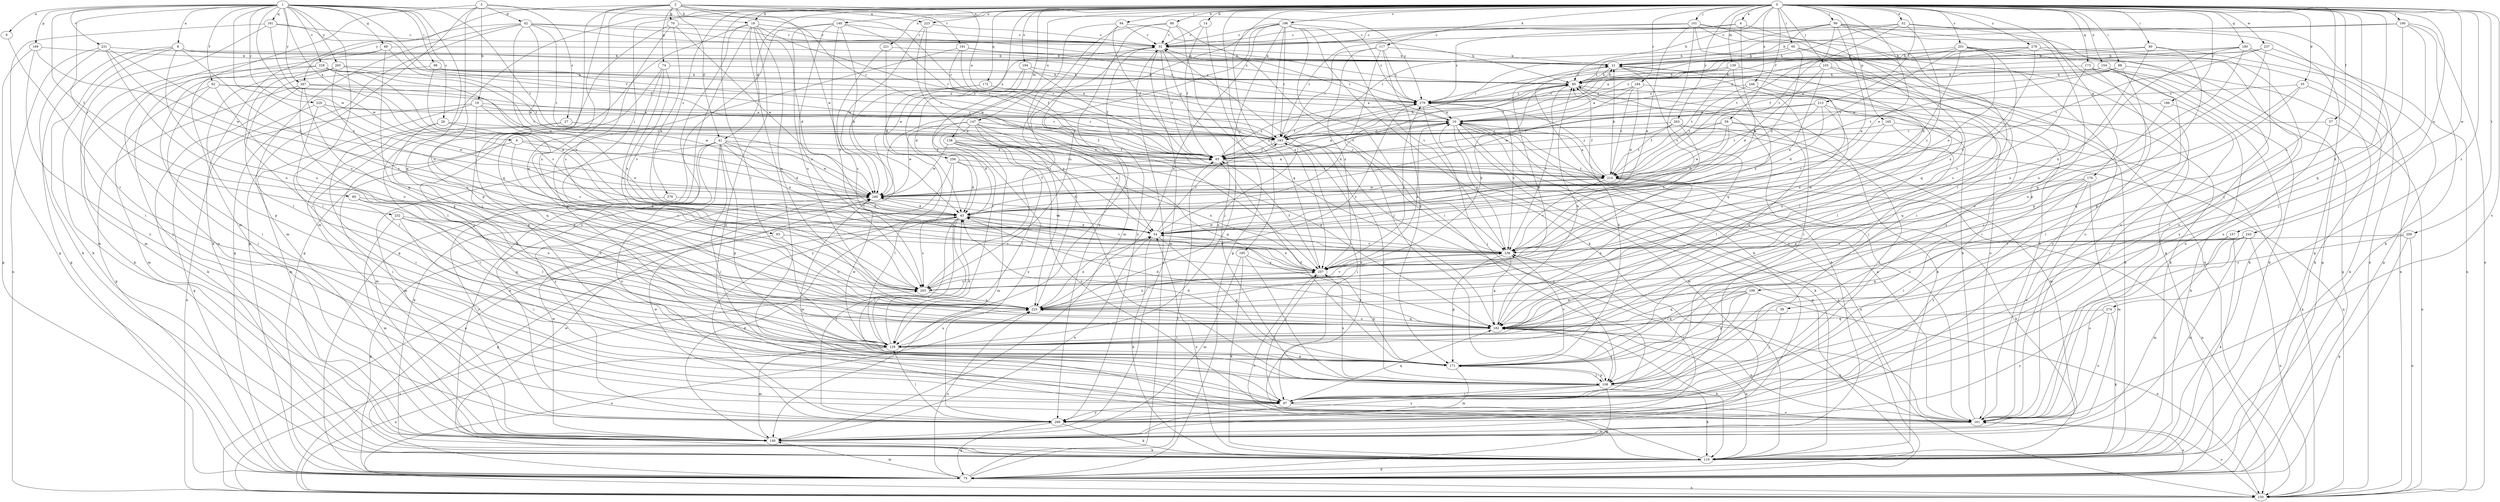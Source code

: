 strict digraph  {
0;
1;
2;
3;
4;
6;
8;
9;
10;
14;
18;
19;
21;
26;
27;
32;
35;
39;
41;
42;
43;
52;
54;
57;
59;
60;
62;
65;
68;
70;
74;
75;
80;
85;
88;
90;
93;
94;
95;
96;
97;
99;
101;
103;
108;
117;
119;
129;
138;
139;
140;
147;
149;
150;
154;
157;
161;
165;
169;
171;
172;
173;
176;
180;
181;
182;
184;
186;
190;
191;
193;
194;
195;
196;
199;
201;
203;
209;
213;
214;
221;
223;
225;
228;
229;
231;
232;
236;
237;
243;
246;
248;
256;
257;
263;
265;
267;
268;
274;
276;
278;
279;
0 -> 4  [label=a];
0 -> 14  [label=b];
0 -> 18  [label=b];
0 -> 35  [label=d];
0 -> 39  [label=d];
0 -> 41  [label=d];
0 -> 52  [label=e];
0 -> 54  [label=e];
0 -> 57  [label=f];
0 -> 59  [label=f];
0 -> 80  [label=h];
0 -> 85  [label=h];
0 -> 88  [label=i];
0 -> 90  [label=i];
0 -> 93  [label=i];
0 -> 94  [label=i];
0 -> 95  [label=i];
0 -> 99  [label=j];
0 -> 101  [label=j];
0 -> 103  [label=j];
0 -> 108  [label=j];
0 -> 117  [label=k];
0 -> 129  [label=l];
0 -> 138  [label=m];
0 -> 139  [label=m];
0 -> 140  [label=m];
0 -> 147  [label=n];
0 -> 149  [label=n];
0 -> 154  [label=o];
0 -> 157  [label=o];
0 -> 161  [label=o];
0 -> 165  [label=p];
0 -> 172  [label=q];
0 -> 173  [label=q];
0 -> 176  [label=q];
0 -> 180  [label=q];
0 -> 184  [label=r];
0 -> 186  [label=r];
0 -> 190  [label=r];
0 -> 194  [label=s];
0 -> 195  [label=s];
0 -> 196  [label=s];
0 -> 199  [label=s];
0 -> 201  [label=s];
0 -> 209  [label=t];
0 -> 213  [label=t];
0 -> 221  [label=u];
0 -> 223  [label=u];
0 -> 237  [label=w];
0 -> 243  [label=w];
0 -> 248  [label=x];
0 -> 256  [label=x];
0 -> 257  [label=x];
0 -> 263  [label=y];
0 -> 274  [label=z];
0 -> 276  [label=z];
0 -> 278  [label=z];
1 -> 6  [label=a];
1 -> 8  [label=a];
1 -> 9  [label=a];
1 -> 26  [label=c];
1 -> 60  [label=f];
1 -> 62  [label=f];
1 -> 65  [label=f];
1 -> 68  [label=g];
1 -> 96  [label=i];
1 -> 97  [label=i];
1 -> 169  [label=p];
1 -> 181  [label=q];
1 -> 182  [label=q];
1 -> 214  [label=t];
1 -> 228  [label=v];
1 -> 229  [label=v];
1 -> 231  [label=v];
1 -> 232  [label=v];
1 -> 236  [label=v];
1 -> 246  [label=w];
1 -> 265  [label=y];
1 -> 267  [label=y];
1 -> 279  [label=z];
2 -> 10  [label=a];
2 -> 18  [label=b];
2 -> 41  [label=d];
2 -> 70  [label=g];
2 -> 74  [label=g];
2 -> 97  [label=i];
2 -> 182  [label=q];
2 -> 191  [label=r];
2 -> 193  [label=r];
2 -> 223  [label=u];
2 -> 225  [label=u];
2 -> 246  [label=w];
2 -> 267  [label=y];
3 -> 19  [label=b];
3 -> 27  [label=c];
3 -> 42  [label=d];
3 -> 75  [label=g];
3 -> 140  [label=m];
3 -> 193  [label=r];
3 -> 225  [label=u];
4 -> 32  [label=c];
4 -> 54  [label=e];
4 -> 182  [label=q];
4 -> 279  [label=z];
6 -> 65  [label=f];
6 -> 97  [label=i];
6 -> 203  [label=s];
6 -> 214  [label=t];
8 -> 21  [label=b];
8 -> 75  [label=g];
8 -> 119  [label=k];
8 -> 140  [label=m];
8 -> 203  [label=s];
8 -> 225  [label=u];
8 -> 279  [label=z];
9 -> 129  [label=l];
10 -> 32  [label=c];
10 -> 75  [label=g];
10 -> 119  [label=k];
10 -> 140  [label=m];
10 -> 150  [label=n];
10 -> 161  [label=o];
10 -> 193  [label=r];
14 -> 32  [label=c];
14 -> 65  [label=f];
14 -> 75  [label=g];
18 -> 32  [label=c];
18 -> 43  [label=d];
18 -> 75  [label=g];
18 -> 108  [label=j];
18 -> 119  [label=k];
18 -> 161  [label=o];
18 -> 193  [label=r];
18 -> 225  [label=u];
18 -> 268  [label=y];
19 -> 10  [label=a];
19 -> 140  [label=m];
19 -> 150  [label=n];
19 -> 182  [label=q];
19 -> 193  [label=r];
19 -> 203  [label=s];
21 -> 85  [label=h];
21 -> 97  [label=i];
21 -> 182  [label=q];
26 -> 54  [label=e];
26 -> 97  [label=i];
26 -> 182  [label=q];
26 -> 193  [label=r];
27 -> 97  [label=i];
27 -> 140  [label=m];
27 -> 193  [label=r];
27 -> 214  [label=t];
32 -> 21  [label=b];
32 -> 65  [label=f];
32 -> 108  [label=j];
32 -> 140  [label=m];
32 -> 246  [label=w];
32 -> 268  [label=y];
35 -> 119  [label=k];
35 -> 182  [label=q];
35 -> 225  [label=u];
35 -> 279  [label=z];
39 -> 108  [label=j];
39 -> 182  [label=q];
41 -> 43  [label=d];
41 -> 54  [label=e];
41 -> 65  [label=f];
41 -> 97  [label=i];
41 -> 119  [label=k];
41 -> 140  [label=m];
41 -> 161  [label=o];
41 -> 171  [label=p];
41 -> 246  [label=w];
41 -> 268  [label=y];
42 -> 32  [label=c];
42 -> 75  [label=g];
42 -> 85  [label=h];
42 -> 119  [label=k];
42 -> 140  [label=m];
42 -> 182  [label=q];
42 -> 214  [label=t];
42 -> 246  [label=w];
42 -> 279  [label=z];
43 -> 54  [label=e];
43 -> 75  [label=g];
43 -> 108  [label=j];
43 -> 129  [label=l];
43 -> 203  [label=s];
43 -> 236  [label=v];
43 -> 268  [label=y];
52 -> 32  [label=c];
52 -> 85  [label=h];
52 -> 150  [label=n];
52 -> 161  [label=o];
52 -> 214  [label=t];
52 -> 236  [label=v];
54 -> 85  [label=h];
54 -> 119  [label=k];
54 -> 171  [label=p];
54 -> 193  [label=r];
54 -> 236  [label=v];
54 -> 246  [label=w];
57 -> 119  [label=k];
57 -> 150  [label=n];
57 -> 193  [label=r];
59 -> 43  [label=d];
59 -> 65  [label=f];
59 -> 150  [label=n];
59 -> 182  [label=q];
59 -> 193  [label=r];
59 -> 246  [label=w];
60 -> 43  [label=d];
60 -> 129  [label=l];
60 -> 225  [label=u];
62 -> 97  [label=i];
62 -> 140  [label=m];
62 -> 193  [label=r];
62 -> 225  [label=u];
62 -> 279  [label=z];
65 -> 10  [label=a];
65 -> 214  [label=t];
65 -> 279  [label=z];
68 -> 21  [label=b];
68 -> 140  [label=m];
68 -> 182  [label=q];
68 -> 214  [label=t];
68 -> 268  [label=y];
70 -> 32  [label=c];
70 -> 54  [label=e];
70 -> 171  [label=p];
70 -> 203  [label=s];
70 -> 246  [label=w];
74 -> 85  [label=h];
74 -> 108  [label=j];
74 -> 203  [label=s];
74 -> 236  [label=v];
74 -> 257  [label=x];
75 -> 10  [label=a];
75 -> 32  [label=c];
75 -> 65  [label=f];
75 -> 140  [label=m];
75 -> 150  [label=n];
75 -> 161  [label=o];
75 -> 225  [label=u];
80 -> 32  [label=c];
80 -> 129  [label=l];
80 -> 182  [label=q];
80 -> 225  [label=u];
80 -> 236  [label=v];
85 -> 21  [label=b];
85 -> 119  [label=k];
85 -> 161  [label=o];
85 -> 236  [label=v];
85 -> 279  [label=z];
88 -> 10  [label=a];
88 -> 85  [label=h];
88 -> 108  [label=j];
88 -> 119  [label=k];
88 -> 214  [label=t];
90 -> 10  [label=a];
90 -> 21  [label=b];
90 -> 75  [label=g];
90 -> 171  [label=p];
90 -> 225  [label=u];
93 -> 75  [label=g];
93 -> 225  [label=u];
93 -> 236  [label=v];
94 -> 32  [label=c];
94 -> 65  [label=f];
94 -> 85  [label=h];
94 -> 140  [label=m];
94 -> 268  [label=y];
95 -> 21  [label=b];
95 -> 43  [label=d];
95 -> 161  [label=o];
95 -> 193  [label=r];
95 -> 257  [label=x];
96 -> 10  [label=a];
96 -> 54  [label=e];
96 -> 85  [label=h];
96 -> 129  [label=l];
97 -> 161  [label=o];
97 -> 182  [label=q];
97 -> 268  [label=y];
99 -> 32  [label=c];
99 -> 54  [label=e];
99 -> 75  [label=g];
99 -> 85  [label=h];
99 -> 129  [label=l];
99 -> 161  [label=o];
99 -> 171  [label=p];
99 -> 193  [label=r];
99 -> 214  [label=t];
101 -> 32  [label=c];
101 -> 54  [label=e];
101 -> 75  [label=g];
101 -> 97  [label=i];
101 -> 150  [label=n];
101 -> 193  [label=r];
101 -> 236  [label=v];
101 -> 268  [label=y];
103 -> 43  [label=d];
103 -> 54  [label=e];
103 -> 85  [label=h];
103 -> 97  [label=i];
103 -> 119  [label=k];
108 -> 75  [label=g];
108 -> 97  [label=i];
108 -> 119  [label=k];
108 -> 171  [label=p];
108 -> 193  [label=r];
108 -> 257  [label=x];
108 -> 268  [label=y];
117 -> 21  [label=b];
117 -> 108  [label=j];
117 -> 171  [label=p];
117 -> 193  [label=r];
117 -> 257  [label=x];
117 -> 279  [label=z];
119 -> 21  [label=b];
119 -> 54  [label=e];
119 -> 75  [label=g];
119 -> 182  [label=q];
119 -> 193  [label=r];
119 -> 246  [label=w];
119 -> 257  [label=x];
129 -> 43  [label=d];
129 -> 140  [label=m];
129 -> 150  [label=n];
129 -> 171  [label=p];
129 -> 225  [label=u];
129 -> 246  [label=w];
138 -> 65  [label=f];
138 -> 108  [label=j];
138 -> 129  [label=l];
138 -> 140  [label=m];
138 -> 161  [label=o];
138 -> 182  [label=q];
138 -> 246  [label=w];
139 -> 65  [label=f];
139 -> 85  [label=h];
139 -> 129  [label=l];
139 -> 214  [label=t];
139 -> 257  [label=x];
140 -> 21  [label=b];
140 -> 43  [label=d];
140 -> 54  [label=e];
140 -> 85  [label=h];
140 -> 119  [label=k];
140 -> 246  [label=w];
147 -> 43  [label=d];
147 -> 54  [label=e];
147 -> 65  [label=f];
147 -> 182  [label=q];
147 -> 193  [label=r];
147 -> 225  [label=u];
147 -> 246  [label=w];
147 -> 268  [label=y];
149 -> 32  [label=c];
149 -> 43  [label=d];
149 -> 65  [label=f];
149 -> 75  [label=g];
149 -> 203  [label=s];
149 -> 225  [label=u];
149 -> 257  [label=x];
150 -> 161  [label=o];
150 -> 203  [label=s];
150 -> 225  [label=u];
154 -> 75  [label=g];
154 -> 85  [label=h];
154 -> 97  [label=i];
154 -> 119  [label=k];
154 -> 279  [label=z];
157 -> 119  [label=k];
157 -> 140  [label=m];
157 -> 236  [label=v];
161 -> 10  [label=a];
161 -> 21  [label=b];
161 -> 85  [label=h];
161 -> 140  [label=m];
161 -> 182  [label=q];
161 -> 246  [label=w];
165 -> 129  [label=l];
165 -> 150  [label=n];
165 -> 171  [label=p];
165 -> 193  [label=r];
169 -> 21  [label=b];
169 -> 75  [label=g];
169 -> 246  [label=w];
169 -> 268  [label=y];
171 -> 43  [label=d];
171 -> 65  [label=f];
171 -> 85  [label=h];
171 -> 108  [label=j];
171 -> 140  [label=m];
171 -> 236  [label=v];
172 -> 10  [label=a];
172 -> 150  [label=n];
172 -> 268  [label=y];
172 -> 279  [label=z];
173 -> 85  [label=h];
173 -> 119  [label=k];
173 -> 161  [label=o];
173 -> 203  [label=s];
173 -> 268  [label=y];
176 -> 54  [label=e];
176 -> 97  [label=i];
176 -> 140  [label=m];
176 -> 161  [label=o];
176 -> 246  [label=w];
176 -> 268  [label=y];
180 -> 21  [label=b];
180 -> 65  [label=f];
180 -> 161  [label=o];
180 -> 171  [label=p];
180 -> 225  [label=u];
180 -> 257  [label=x];
181 -> 32  [label=c];
181 -> 65  [label=f];
181 -> 75  [label=g];
181 -> 97  [label=i];
181 -> 246  [label=w];
182 -> 43  [label=d];
182 -> 85  [label=h];
182 -> 108  [label=j];
182 -> 119  [label=k];
182 -> 129  [label=l];
182 -> 161  [label=o];
182 -> 225  [label=u];
184 -> 10  [label=a];
184 -> 43  [label=d];
184 -> 108  [label=j];
184 -> 214  [label=t];
184 -> 246  [label=w];
184 -> 279  [label=z];
186 -> 10  [label=a];
186 -> 97  [label=i];
186 -> 182  [label=q];
190 -> 21  [label=b];
190 -> 32  [label=c];
190 -> 108  [label=j];
190 -> 119  [label=k];
190 -> 150  [label=n];
190 -> 182  [label=q];
191 -> 21  [label=b];
191 -> 65  [label=f];
191 -> 171  [label=p];
191 -> 193  [label=r];
191 -> 279  [label=z];
193 -> 65  [label=f];
193 -> 85  [label=h];
193 -> 97  [label=i];
193 -> 161  [label=o];
193 -> 225  [label=u];
194 -> 43  [label=d];
194 -> 65  [label=f];
194 -> 85  [label=h];
194 -> 129  [label=l];
195 -> 108  [label=j];
195 -> 119  [label=k];
195 -> 140  [label=m];
195 -> 257  [label=x];
196 -> 32  [label=c];
196 -> 97  [label=i];
196 -> 119  [label=k];
196 -> 129  [label=l];
196 -> 193  [label=r];
196 -> 203  [label=s];
196 -> 225  [label=u];
196 -> 236  [label=v];
196 -> 246  [label=w];
196 -> 257  [label=x];
196 -> 279  [label=z];
199 -> 108  [label=j];
199 -> 129  [label=l];
199 -> 150  [label=n];
199 -> 171  [label=p];
199 -> 182  [label=q];
199 -> 225  [label=u];
201 -> 21  [label=b];
201 -> 43  [label=d];
201 -> 54  [label=e];
201 -> 75  [label=g];
201 -> 150  [label=n];
201 -> 193  [label=r];
201 -> 203  [label=s];
201 -> 214  [label=t];
203 -> 32  [label=c];
203 -> 225  [label=u];
203 -> 236  [label=v];
203 -> 279  [label=z];
209 -> 75  [label=g];
209 -> 150  [label=n];
209 -> 203  [label=s];
209 -> 236  [label=v];
213 -> 10  [label=a];
213 -> 43  [label=d];
213 -> 65  [label=f];
213 -> 214  [label=t];
213 -> 225  [label=u];
213 -> 257  [label=x];
214 -> 10  [label=a];
214 -> 21  [label=b];
214 -> 43  [label=d];
214 -> 119  [label=k];
214 -> 150  [label=n];
214 -> 182  [label=q];
214 -> 236  [label=v];
214 -> 246  [label=w];
214 -> 279  [label=z];
221 -> 21  [label=b];
221 -> 43  [label=d];
221 -> 203  [label=s];
223 -> 32  [label=c];
223 -> 54  [label=e];
223 -> 246  [label=w];
223 -> 257  [label=x];
225 -> 21  [label=b];
225 -> 54  [label=e];
225 -> 182  [label=q];
225 -> 257  [label=x];
228 -> 54  [label=e];
228 -> 85  [label=h];
228 -> 119  [label=k];
228 -> 161  [label=o];
228 -> 236  [label=v];
228 -> 246  [label=w];
229 -> 10  [label=a];
229 -> 75  [label=g];
229 -> 129  [label=l];
229 -> 193  [label=r];
229 -> 246  [label=w];
231 -> 21  [label=b];
231 -> 43  [label=d];
231 -> 119  [label=k];
231 -> 150  [label=n];
231 -> 203  [label=s];
231 -> 225  [label=u];
232 -> 54  [label=e];
232 -> 97  [label=i];
232 -> 140  [label=m];
232 -> 182  [label=q];
232 -> 203  [label=s];
236 -> 10  [label=a];
236 -> 32  [label=c];
236 -> 171  [label=p];
236 -> 182  [label=q];
236 -> 246  [label=w];
236 -> 257  [label=x];
237 -> 21  [label=b];
237 -> 150  [label=n];
237 -> 182  [label=q];
237 -> 214  [label=t];
237 -> 279  [label=z];
243 -> 97  [label=i];
243 -> 140  [label=m];
243 -> 150  [label=n];
243 -> 161  [label=o];
243 -> 182  [label=q];
243 -> 236  [label=v];
246 -> 10  [label=a];
246 -> 43  [label=d];
246 -> 65  [label=f];
248 -> 129  [label=l];
248 -> 214  [label=t];
248 -> 236  [label=v];
248 -> 279  [label=z];
256 -> 43  [label=d];
256 -> 129  [label=l];
256 -> 150  [label=n];
256 -> 214  [label=t];
256 -> 257  [label=x];
257 -> 10  [label=a];
257 -> 43  [label=d];
257 -> 54  [label=e];
257 -> 65  [label=f];
257 -> 85  [label=h];
257 -> 97  [label=i];
257 -> 171  [label=p];
257 -> 203  [label=s];
257 -> 279  [label=z];
263 -> 65  [label=f];
263 -> 97  [label=i];
263 -> 140  [label=m];
263 -> 193  [label=r];
263 -> 214  [label=t];
263 -> 236  [label=v];
265 -> 85  [label=h];
265 -> 97  [label=i];
265 -> 129  [label=l];
265 -> 171  [label=p];
265 -> 193  [label=r];
265 -> 214  [label=t];
265 -> 225  [label=u];
267 -> 75  [label=g];
267 -> 119  [label=k];
267 -> 129  [label=l];
267 -> 182  [label=q];
267 -> 246  [label=w];
267 -> 279  [label=z];
268 -> 75  [label=g];
268 -> 119  [label=k];
268 -> 129  [label=l];
268 -> 236  [label=v];
268 -> 246  [label=w];
274 -> 119  [label=k];
274 -> 161  [label=o];
274 -> 182  [label=q];
274 -> 268  [label=y];
276 -> 43  [label=d];
276 -> 268  [label=y];
278 -> 10  [label=a];
278 -> 21  [label=b];
278 -> 97  [label=i];
278 -> 236  [label=v];
278 -> 268  [label=y];
278 -> 279  [label=z];
279 -> 10  [label=a];
279 -> 65  [label=f];
279 -> 108  [label=j];
279 -> 236  [label=v];
}
